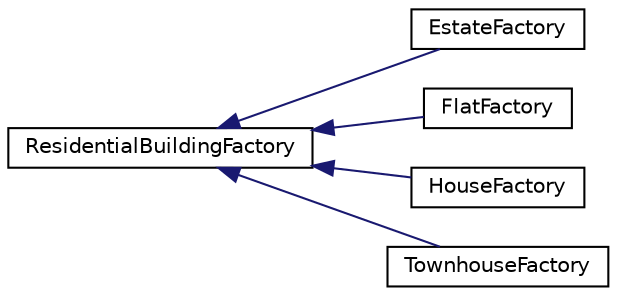 digraph "Graphical Class Hierarchy"
{
 // LATEX_PDF_SIZE
  edge [fontname="Helvetica",fontsize="10",labelfontname="Helvetica",labelfontsize="10"];
  node [fontname="Helvetica",fontsize="10",shape=record];
  rankdir="LR";
  Node0 [label="ResidentialBuildingFactory",height=0.2,width=0.4,color="black", fillcolor="white", style="filled",URL="$classResidentialBuildingFactory.html",tooltip="Abstract Factory class for creating residential buildings."];
  Node0 -> Node1 [dir="back",color="midnightblue",fontsize="10",style="solid",fontname="Helvetica"];
  Node1 [label="EstateFactory",height=0.2,width=0.4,color="black", fillcolor="white", style="filled",URL="$classEstateFactory.html",tooltip="The EstateFactory class is responsible for creating Estate buildings."];
  Node0 -> Node2 [dir="back",color="midnightblue",fontsize="10",style="solid",fontname="Helvetica"];
  Node2 [label="FlatFactory",height=0.2,width=0.4,color="black", fillcolor="white", style="filled",URL="$classFlatFactory.html",tooltip="Factory class for creating Flat residential buildings."];
  Node0 -> Node3 [dir="back",color="midnightblue",fontsize="10",style="solid",fontname="Helvetica"];
  Node3 [label="HouseFactory",height=0.2,width=0.4,color="black", fillcolor="white", style="filled",URL="$classHouseFactory.html",tooltip="Factory class for creating House objects."];
  Node0 -> Node4 [dir="back",color="midnightblue",fontsize="10",style="solid",fontname="Helvetica"];
  Node4 [label="TownhouseFactory",height=0.2,width=0.4,color="black", fillcolor="white", style="filled",URL="$classTownhouseFactory.html",tooltip="Factory class for creating Townhouse residential buildings."];
}
